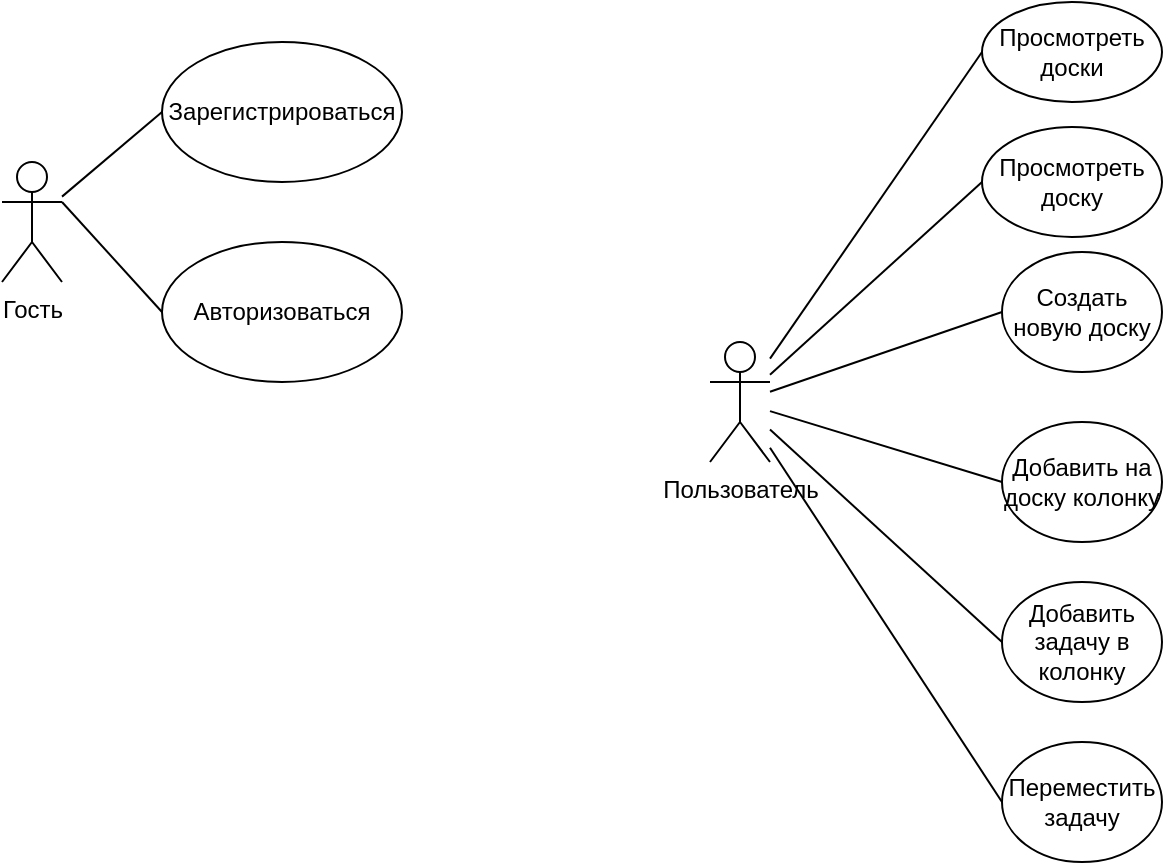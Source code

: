 <mxfile version="21.0.4" type="github">
  <diagram name="Страница 1" id="NfzQCD53g6c5g2TKJN6z">
    <mxGraphModel dx="1195" dy="638" grid="1" gridSize="10" guides="1" tooltips="1" connect="1" arrows="1" fold="1" page="1" pageScale="1" pageWidth="827" pageHeight="1169" math="0" shadow="0">
      <root>
        <mxCell id="0" />
        <mxCell id="1" parent="0" />
        <mxCell id="tAm12I-yF0H-Qzs44Ven-1" value="Гость" style="shape=umlActor;verticalLabelPosition=bottom;verticalAlign=top;html=1;outlineConnect=0;" vertex="1" parent="1">
          <mxGeometry x="60" y="100" width="30" height="60" as="geometry" />
        </mxCell>
        <mxCell id="tAm12I-yF0H-Qzs44Ven-9" value="Зарегистрироваться" style="ellipse;whiteSpace=wrap;html=1;" vertex="1" parent="1">
          <mxGeometry x="140" y="40" width="120" height="70" as="geometry" />
        </mxCell>
        <mxCell id="tAm12I-yF0H-Qzs44Ven-10" value="Авторизоваться" style="ellipse;whiteSpace=wrap;html=1;" vertex="1" parent="1">
          <mxGeometry x="140" y="140" width="120" height="70" as="geometry" />
        </mxCell>
        <mxCell id="tAm12I-yF0H-Qzs44Ven-11" value="" style="endArrow=none;html=1;rounded=0;exitX=1;exitY=0.333;exitDx=0;exitDy=0;exitPerimeter=0;entryX=0;entryY=0.5;entryDx=0;entryDy=0;" edge="1" parent="1" source="tAm12I-yF0H-Qzs44Ven-1" target="tAm12I-yF0H-Qzs44Ven-10">
          <mxGeometry width="50" height="50" relative="1" as="geometry">
            <mxPoint x="190" y="200" as="sourcePoint" />
            <mxPoint x="240" y="150" as="targetPoint" />
          </mxGeometry>
        </mxCell>
        <mxCell id="tAm12I-yF0H-Qzs44Ven-12" value="" style="endArrow=none;html=1;rounded=0;entryX=0;entryY=0.5;entryDx=0;entryDy=0;" edge="1" parent="1" source="tAm12I-yF0H-Qzs44Ven-1" target="tAm12I-yF0H-Qzs44Ven-9">
          <mxGeometry width="50" height="50" relative="1" as="geometry">
            <mxPoint x="110" y="150" as="sourcePoint" />
            <mxPoint x="160" y="100" as="targetPoint" />
          </mxGeometry>
        </mxCell>
        <mxCell id="tAm12I-yF0H-Qzs44Ven-13" value="Пользователь" style="shape=umlActor;verticalLabelPosition=bottom;verticalAlign=top;html=1;outlineConnect=0;" vertex="1" parent="1">
          <mxGeometry x="414" y="190" width="30" height="60" as="geometry" />
        </mxCell>
        <mxCell id="tAm12I-yF0H-Qzs44Ven-14" value="Просмотреть доски" style="ellipse;whiteSpace=wrap;html=1;" vertex="1" parent="1">
          <mxGeometry x="550" y="20" width="90" height="50" as="geometry" />
        </mxCell>
        <mxCell id="tAm12I-yF0H-Qzs44Ven-15" value="Создать новую доску" style="ellipse;whiteSpace=wrap;html=1;" vertex="1" parent="1">
          <mxGeometry x="560" y="145" width="80" height="60" as="geometry" />
        </mxCell>
        <mxCell id="tAm12I-yF0H-Qzs44Ven-16" value="" style="endArrow=none;html=1;rounded=0;entryX=0;entryY=0.5;entryDx=0;entryDy=0;" edge="1" parent="1" source="tAm12I-yF0H-Qzs44Ven-13" target="tAm12I-yF0H-Qzs44Ven-15">
          <mxGeometry width="50" height="50" relative="1" as="geometry">
            <mxPoint x="600" y="180" as="sourcePoint" />
            <mxPoint x="650" y="130" as="targetPoint" />
          </mxGeometry>
        </mxCell>
        <mxCell id="tAm12I-yF0H-Qzs44Ven-17" value="" style="endArrow=none;html=1;rounded=0;entryX=0;entryY=0.5;entryDx=0;entryDy=0;" edge="1" parent="1" source="tAm12I-yF0H-Qzs44Ven-13" target="tAm12I-yF0H-Qzs44Ven-14">
          <mxGeometry width="50" height="50" relative="1" as="geometry">
            <mxPoint x="520" y="60" as="sourcePoint" />
            <mxPoint x="570" y="80" as="targetPoint" />
          </mxGeometry>
        </mxCell>
        <mxCell id="tAm12I-yF0H-Qzs44Ven-18" value="Просмотреть доску" style="ellipse;whiteSpace=wrap;html=1;" vertex="1" parent="1">
          <mxGeometry x="550" y="82.5" width="90" height="55" as="geometry" />
        </mxCell>
        <mxCell id="tAm12I-yF0H-Qzs44Ven-21" value="" style="endArrow=none;html=1;rounded=0;entryX=0;entryY=0.5;entryDx=0;entryDy=0;" edge="1" parent="1" source="tAm12I-yF0H-Qzs44Ven-13" target="tAm12I-yF0H-Qzs44Ven-18">
          <mxGeometry width="50" height="50" relative="1" as="geometry">
            <mxPoint x="490" y="160" as="sourcePoint" />
            <mxPoint x="540" y="110" as="targetPoint" />
          </mxGeometry>
        </mxCell>
        <mxCell id="tAm12I-yF0H-Qzs44Ven-22" value="Добавить на доску колонку" style="ellipse;whiteSpace=wrap;html=1;" vertex="1" parent="1">
          <mxGeometry x="560" y="230" width="80" height="60" as="geometry" />
        </mxCell>
        <mxCell id="tAm12I-yF0H-Qzs44Ven-23" value="Добавить задачу в колонку" style="ellipse;whiteSpace=wrap;html=1;" vertex="1" parent="1">
          <mxGeometry x="560" y="310" width="80" height="60" as="geometry" />
        </mxCell>
        <mxCell id="tAm12I-yF0H-Qzs44Ven-24" value="Переместить задачу" style="ellipse;whiteSpace=wrap;html=1;" vertex="1" parent="1">
          <mxGeometry x="560" y="390" width="80" height="60" as="geometry" />
        </mxCell>
        <mxCell id="tAm12I-yF0H-Qzs44Ven-25" value="" style="endArrow=none;html=1;rounded=0;entryX=0;entryY=0.5;entryDx=0;entryDy=0;" edge="1" parent="1" source="tAm12I-yF0H-Qzs44Ven-13" target="tAm12I-yF0H-Qzs44Ven-22">
          <mxGeometry width="50" height="50" relative="1" as="geometry">
            <mxPoint x="490" y="310" as="sourcePoint" />
            <mxPoint x="540" y="260" as="targetPoint" />
          </mxGeometry>
        </mxCell>
        <mxCell id="tAm12I-yF0H-Qzs44Ven-26" value="" style="endArrow=none;html=1;rounded=0;entryX=0;entryY=0.5;entryDx=0;entryDy=0;" edge="1" parent="1" source="tAm12I-yF0H-Qzs44Ven-13" target="tAm12I-yF0H-Qzs44Ven-23">
          <mxGeometry width="50" height="50" relative="1" as="geometry">
            <mxPoint x="480" y="210" as="sourcePoint" />
            <mxPoint x="540" y="330" as="targetPoint" />
          </mxGeometry>
        </mxCell>
        <mxCell id="tAm12I-yF0H-Qzs44Ven-28" value="" style="endArrow=none;html=1;rounded=0;entryX=0;entryY=0.5;entryDx=0;entryDy=0;" edge="1" parent="1" source="tAm12I-yF0H-Qzs44Ven-13" target="tAm12I-yF0H-Qzs44Ven-24">
          <mxGeometry width="50" height="50" relative="1" as="geometry">
            <mxPoint x="430" y="350" as="sourcePoint" />
            <mxPoint x="480" y="300" as="targetPoint" />
          </mxGeometry>
        </mxCell>
      </root>
    </mxGraphModel>
  </diagram>
</mxfile>
